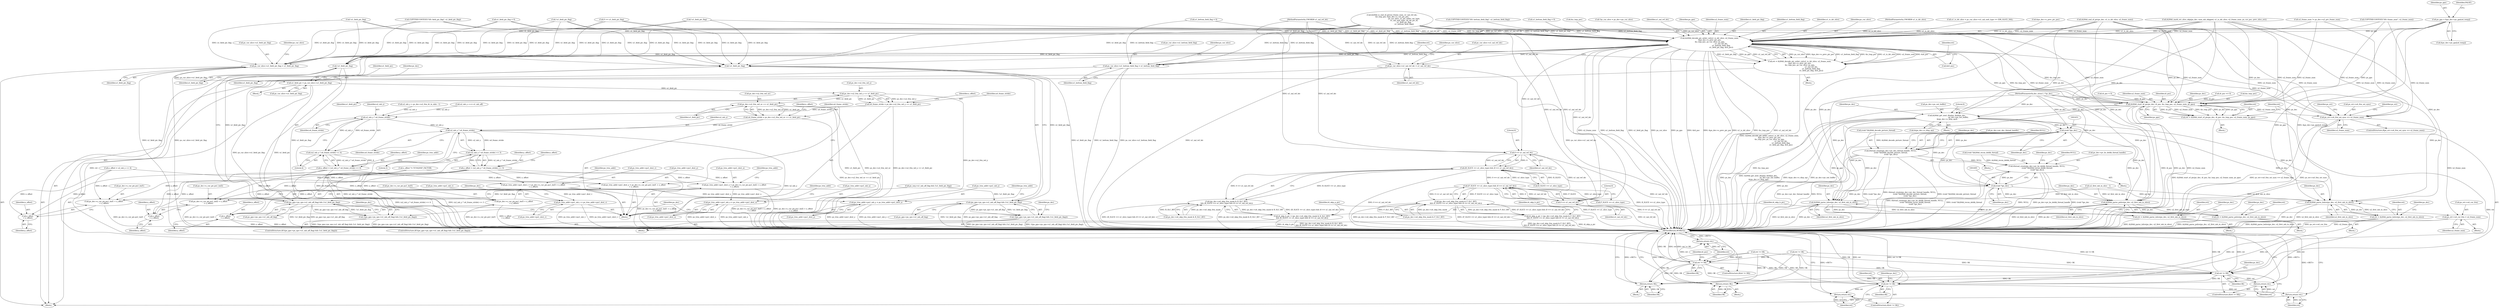 digraph "0_Android_a78887bcffbc2995cf9ed72e0697acf560875e9e_2@array" {
"1000436" [label="(Call,ps_pps = &ps_dec->ps_pps[u4_temp])"];
"1001352" [label="(Call,ih264d_decode_pic_order_cnt(u1_is_idr_slice, u2_frame_num,\n &ps_dec->s_prev_pic_poc,\n &s_tmp_poc, ps_cur_slice, ps_pps,\n                                          u1_nal_ref_idc,\n                                          u1_bottom_field_flag,\n                                          u1_field_pic_flag, &i4_poc))"];
"1001350" [label="(Call,ret = ih264d_decode_pic_order_cnt(u1_is_idr_slice, u2_frame_num,\n &ps_dec->s_prev_pic_poc,\n &s_tmp_poc, ps_cur_slice, ps_pps,\n                                          u1_nal_ref_idc,\n                                          u1_bottom_field_flag,\n                                          u1_field_pic_flag, &i4_poc))"];
"1001369" [label="(Call,ret != OK)"];
"1001372" [label="(Return,return ret;)"];
"1001584" [label="(Call,ret != OK)"];
"1001587" [label="(Return,return ret;)"];
"1001835" [label="(Return,return OK;)"];
"1001852" [label="(Return,return OK;)"];
"1002509" [label="(Call,ret != OK)"];
"1002512" [label="(Return,return ret;)"];
"1002569" [label="(Return,return ret;)"];
"1001440" [label="(Call,ps_cur_slice->u1_field_pic_flag = u1_field_pic_flag)"];
"1001886" [label="(Call,u1_field_pic = ps_cur_slice->u1_field_pic_flag)"];
"1001947" [label="(Call,ps_dec->u2_frm_wd_y << u1_field_pic)"];
"1001945" [label="(Call,u4_frame_stride = ps_dec->u2_frm_wd_y << u1_field_pic)"];
"1001960" [label="(Call,u2_mb_y * u4_frame_stride)"];
"1001959" [label="(Call,(u2_mb_y * u4_frame_stride) << 4)"];
"1001957" [label="(Call,y_offset = (u2_mb_y * u4_frame_stride) << 4)"];
"1001964" [label="(Call,ps_trns_addr->pu1_dest_y = ps_dec->s_cur_pic.pu1_buf1 + x_offset\n + y_offset)"];
"1002023" [label="(Call,ps_trns_addr->pu1_mb_y = ps_trns_addr->pu1_dest_y)"];
"1001968" [label="(Call,ps_dec->s_cur_pic.pu1_buf1 + x_offset\n + y_offset)"];
"1001974" [label="(Call,x_offset\n + y_offset)"];
"1001990" [label="(Call,u2_mb_y * u4_frame_stride)"];
"1001989" [label="(Call,(u2_mb_y * u4_frame_stride) << 3)"];
"1001987" [label="(Call,y_offset = (u2_mb_y * u4_frame_stride) << 3)"];
"1001997" [label="(Call,ps_trns_addr->pu1_dest_u = ps_dec->s_cur_pic.pu1_buf2 + x_offset\n + y_offset)"];
"1002030" [label="(Call,ps_trns_addr->pu1_mb_u = ps_trns_addr->pu1_dest_u)"];
"1002001" [label="(Call,ps_dec->s_cur_pic.pu1_buf2 + x_offset\n + y_offset)"];
"1002007" [label="(Call,x_offset\n + y_offset)"];
"1002010" [label="(Call,ps_trns_addr->pu1_dest_v = ps_dec->s_cur_pic.pu1_buf3 + x_offset\n + y_offset)"];
"1002037" [label="(Call,ps_trns_addr->pu1_mb_v = ps_trns_addr->pu1_dest_v)"];
"1002014" [label="(Call,ps_dec->s_cur_pic.pu1_buf3 + x_offset\n + y_offset)"];
"1002020" [label="(Call,x_offset\n + y_offset)"];
"1001979" [label="(Call,ps_dec->u2_frm_wd_uv << u1_field_pic)"];
"1001977" [label="(Call,u4_frame_stride = ps_dec->u2_frm_wd_uv << u1_field_pic)"];
"1001445" [label="(Call,ps_cur_slice->u1_bottom_field_flag = u1_bottom_field_flag)"];
"1001472" [label="(Call,ps_cur_slice->u1_nal_ref_idc = u1_nal_ref_idc)"];
"1001538" [label="(Call,!u1_field_pic_flag)"];
"1001532" [label="(Call,(ps_pps->ps_sps->u1_mb_aff_flag) && (!u1_field_pic_flag))"];
"1001531" [label="(Call,!((ps_pps->ps_sps->u1_mb_aff_flag) && (!u1_field_pic_flag)))"];
"1001555" [label="(Call,!u1_field_pic_flag)"];
"1001549" [label="(Call,(ps_pps->ps_sps->u1_mb_aff_flag) && (!u1_field_pic_flag))"];
"1001548" [label="(Call,!((ps_pps->ps_sps->u1_mb_aff_flag) && (!u1_field_pic_flag)))"];
"1001576" [label="(Call,ih264d_start_of_pic(ps_dec, i4_poc, &s_tmp_poc, u2_frame_num, ps_pps))"];
"1001574" [label="(Call,ret = ih264d_start_of_pic(ps_dec, i4_poc, &s_tmp_poc, u2_frame_num, ps_pps))"];
"1001595" [label="(Call,ih264d_get_next_display_field(ps_dec,\n                                          ps_dec->ps_out_buffer,\n &(ps_dec->s_disp_op)))"];
"1001650" [label="(Call,(void *)ps_dec)"];
"1001642" [label="(Call,ithread_create(ps_dec->pv_dec_thread_handle, NULL,\n (void *)ih264d_decode_picture_thread,\n (void *)ps_dec))"];
"1001686" [label="(Call,ithread_create(ps_dec->pv_bs_deblk_thread_handle, NULL,\n (void *)ih264d_recon_deblk_thread,\n (void *)ps_dec))"];
"1001694" [label="(Call,(void *)ps_dec)"];
"1002408" [label="(Call,ih264d_parse_islice(ps_dec, u2_first_mb_in_slice))"];
"1002406" [label="(Call,ret = ih264d_parse_islice(ps_dec, u2_first_mb_in_slice))"];
"1002443" [label="(Call,ih264d_parse_pslice(ps_dec, u2_first_mb_in_slice))"];
"1002441" [label="(Call,ret = ih264d_parse_pslice(ps_dec, u2_first_mb_in_slice))"];
"1002477" [label="(Call,ih264d_parse_bslice(ps_dec, u2_first_mb_in_slice))"];
"1002475" [label="(Call,ret = ih264d_parse_bslice(ps_dec, u2_first_mb_in_slice))"];
"1001766" [label="(Call,ps_err->u4_frm_sei_sync == u2_frame_num)"];
"1001782" [label="(Call,ps_err->u4_cur_frm = u2_frame_num)"];
"1001802" [label="(Call,0 == u1_nal_ref_idc)"];
"1001798" [label="(Call,(B_SLICE == u1_slice_type) && (0 == u1_nal_ref_idc))"];
"1001792" [label="(Call,(ps_dec->u4_skip_frm_mask & B_SLC_BIT)\n && (B_SLICE == u1_slice_type) && (0 == u1_nal_ref_idc))"];
"1001790" [label="(Call,i4_skip_b_pic = (ps_dec->u4_skip_frm_mask & B_SLC_BIT)\n && (B_SLICE == u1_slice_type) && (0 == u1_nal_ref_idc))"];
"1001813" [label="(Call,(P_SLICE == u1_slice_type) && (0 == u1_nal_ref_idc))"];
"1001807" [label="(Call,(ps_dec->u4_skip_frm_mask & P_SLC_BIT)\n && (P_SLICE == u1_slice_type) && (0 == u1_nal_ref_idc))"];
"1001805" [label="(Call,i4_skip_p_pic = (ps_dec->u4_skip_frm_mask & P_SLC_BIT)\n && (P_SLICE == u1_slice_type) && (0 == u1_nal_ref_idc))"];
"1001817" [label="(Call,0 == u1_nal_ref_idc)"];
"1002444" [label="(Identifier,ps_dec)"];
"1001793" [label="(Call,ps_dec->u4_skip_frm_mask & B_SLC_BIT)"];
"1002038" [label="(Call,ps_trns_addr->pu1_mb_v)"];
"1002482" [label="(Identifier,ps_dec)"];
"1001782" [label="(Call,ps_err->u4_cur_frm = u2_frame_num)"];
"1001447" [label="(Identifier,ps_cur_slice)"];
"1001959" [label="(Call,(u2_mb_y * u4_frame_stride) << 4)"];
"1002510" [label="(Identifier,ret)"];
"1000638" [label="(Call,!u1_field_pic_flag)"];
"1000491" [label="(Call,COPYTHECONTEXT(\"SH: field_pic_flag\", u1_field_pic_flag))"];
"1001958" [label="(Identifier,y_offset)"];
"1002478" [label="(Identifier,ps_dec)"];
"1001975" [label="(Identifier,x_offset)"];
"1000184" [label="(Call,i4_poc = 0)"];
"1001595" [label="(Call,ih264d_get_next_display_field(ps_dec,\n                                          ps_dec->ps_out_buffer,\n &(ps_dec->s_disp_op)))"];
"1001935" [label="(Call,u2_mb_y > ps_dec->u2_frm_ht_in_mbs - 1)"];
"1000165" [label="(MethodParameterIn,dec_struct_t *ps_dec)"];
"1001641" [label="(Block,)"];
"1001998" [label="(Call,ps_trns_addr->pu1_dest_u)"];
"1001997" [label="(Call,ps_trns_addr->pu1_dest_u = ps_dec->s_cur_pic.pu1_buf2 + x_offset\n + y_offset)"];
"1002002" [label="(Call,ps_dec->s_cur_pic.pu1_buf2)"];
"1001680" [label="(Block,)"];
"1001814" [label="(Call,P_SLICE == u1_slice_type)"];
"1001549" [label="(Call,(ps_pps->ps_sps->u1_mb_aff_flag) && (!u1_field_pic_flag))"];
"1002467" [label="(Block,)"];
"1001960" [label="(Call,u2_mb_y * u4_frame_stride)"];
"1001591" [label="(Identifier,ps_dec)"];
"1001581" [label="(Identifier,u2_frame_num)"];
"1002030" [label="(Call,ps_trns_addr->pu1_mb_u = ps_trns_addr->pu1_dest_u)"];
"1000528" [label="(Call,u1_bottom_field_flag = 0)"];
"1001994" [label="(Call,x_offset *= YUV420SP_FACTOR)"];
"1001770" [label="(Identifier,u2_frame_num)"];
"1002516" [label="(Identifier,ps_dec)"];
"1001582" [label="(Identifier,ps_pps)"];
"1002512" [label="(Return,return ret;)"];
"1001925" [label="(Call,u2_mb_y <<= u1_mb_aff)"];
"1001987" [label="(Call,y_offset = (u2_mb_y * u4_frame_stride) << 3)"];
"1002041" [label="(Call,ps_trns_addr->pu1_dest_v)"];
"1002513" [label="(Identifier,ret)"];
"1001696" [label="(Identifier,ps_dec)"];
"1001531" [label="(Call,!((ps_pps->ps_sps->u1_mb_aff_flag) && (!u1_field_pic_flag)))"];
"1001957" [label="(Call,y_offset = (u2_mb_y * u4_frame_stride) << 4)"];
"1001962" [label="(Identifier,u4_frame_stride)"];
"1002511" [label="(Identifier,OK)"];
"1001965" [label="(Call,ps_trns_addr->pu1_dest_y)"];
"1002032" [label="(Identifier,ps_trns_addr)"];
"1002001" [label="(Call,ps_dec->s_cur_pic.pu1_buf2 + x_offset\n + y_offset)"];
"1002010" [label="(Call,ps_trns_addr->pu1_dest_v = ps_dec->s_cur_pic.pu1_buf3 + x_offset\n + y_offset)"];
"1001891" [label="(Block,)"];
"1000545" [label="(Call,0 == u1_field_pic_flag)"];
"1002476" [label="(Identifier,ret)"];
"1001583" [label="(ControlStructure,if(ret != OK))"];
"1001647" [label="(Call,(void *)ih264d_decode_picture_thread)"];
"1000815" [label="(Call,u2_frame_num != ps_dec->u2_prv_frame_num)"];
"1001472" [label="(Call,ps_cur_slice->u1_nal_ref_idc = u1_nal_ref_idc)"];
"1001359" [label="(Call,&s_tmp_poc)"];
"1001699" [label="(Identifier,ps_dec)"];
"1001819" [label="(Identifier,u1_nal_ref_idc)"];
"1002570" [label="(Identifier,ret)"];
"1002509" [label="(Call,ret != OK)"];
"1001352" [label="(Call,ih264d_decode_pic_order_cnt(u1_is_idr_slice, u2_frame_num,\n &ps_dec->s_prev_pic_poc,\n &s_tmp_poc, ps_cur_slice, ps_pps,\n                                          u1_nal_ref_idc,\n                                          u1_bottom_field_flag,\n                                          u1_field_pic_flag, &i4_poc))"];
"1001584" [label="(Call,ret != OK)"];
"1002448" [label="(Identifier,ps_dec)"];
"1001985" [label="(Identifier,x_offset)"];
"1001578" [label="(Identifier,i4_poc)"];
"1000176" [label="(Call,*ps_cur_slice = ps_dec->ps_cur_slice)"];
"1000478" [label="(Call,COPYTHECONTEXT(\"SH: frame_num\", u2_frame_num))"];
"1001774" [label="(Identifier,ps_err)"];
"1001839" [label="(Block,)"];
"1001898" [label="(Identifier,ps_dec)"];
"1002007" [label="(Call,x_offset\n + y_offset)"];
"1001976" [label="(Identifier,y_offset)"];
"1001446" [label="(Call,ps_cur_slice->u1_bottom_field_flag)"];
"1001946" [label="(Identifier,u4_frame_stride)"];
"1001363" [label="(Identifier,u1_nal_ref_idc)"];
"1000525" [label="(Call,u1_field_pic_flag = 0)"];
"1001766" [label="(Call,ps_err->u4_frm_sei_sync == u2_frame_num)"];
"1001961" [label="(Identifier,u2_mb_y)"];
"1001642" [label="(Call,ithread_create(ps_dec->pv_dec_thread_handle, NULL,\n (void *)ih264d_decode_picture_thread,\n (void *)ps_dec))"];
"1001550" [label="(Call,ps_pps->ps_sps->u1_mb_aff_flag)"];
"1001369" [label="(Call,ret != OK)"];
"1001530" [label="(ControlStructure,if(!((ps_pps->ps_sps->u1_mb_aff_flag) && (!u1_field_pic_flag))))"];
"1002445" [label="(Identifier,u2_first_mb_in_slice)"];
"1001350" [label="(Call,ret = ih264d_decode_pic_order_cnt(u1_is_idr_slice, u2_frame_num,\n &ps_dec->s_prev_pic_poc,\n &s_tmp_poc, ps_cur_slice, ps_pps,\n                                          u1_nal_ref_idc,\n                                          u1_bottom_field_flag,\n                                          u1_field_pic_flag, &i4_poc))"];
"1001783" [label="(Call,ps_err->u4_cur_frm)"];
"1001573" [label="(Block,)"];
"1001655" [label="(Identifier,ps_dec)"];
"1001786" [label="(Identifier,u2_frame_num)"];
"1002475" [label="(Call,ret = ih264d_parse_bslice(ps_dec, u2_first_mb_in_slice))"];
"1002021" [label="(Identifier,x_offset)"];
"1001853" [label="(Identifier,OK)"];
"1001473" [label="(Call,ps_cur_slice->u1_nal_ref_idc)"];
"1001798" [label="(Call,(B_SLICE == u1_slice_type) && (0 == u1_nal_ref_idc))"];
"1001362" [label="(Identifier,ps_pps)"];
"1002025" [label="(Identifier,ps_trns_addr)"];
"1002410" [label="(Identifier,u2_first_mb_in_slice)"];
"1000166" [label="(Block,)"];
"1001945" [label="(Call,u4_frame_stride = ps_dec->u2_frm_wd_y << u1_field_pic)"];
"1001966" [label="(Identifier,ps_trns_addr)"];
"1002027" [label="(Call,ps_trns_addr->pu1_dest_y)"];
"1001817" [label="(Call,0 == u1_nal_ref_idc)"];
"1001992" [label="(Identifier,u4_frame_stride)"];
"1001872" [label="(Block,)"];
"1001767" [label="(Call,ps_err->u4_frm_sei_sync)"];
"1001577" [label="(Identifier,ps_dec)"];
"1000437" [label="(Identifier,ps_pps)"];
"1001963" [label="(Literal,4)"];
"1000511" [label="(Call,COPYTHECONTEXT(\"SH: bottom_field_flag\", u1_bottom_field_flag))"];
"1001479" [label="(Identifier,ps_cur_slice)"];
"1001821" [label="(Identifier,i4_skip_b_pic)"];
"1001542" [label="(Identifier,ps_dec)"];
"1001980" [label="(Call,ps_dec->u2_frm_wd_uv)"];
"1001643" [label="(Call,ps_dec->pv_dec_thread_handle)"];
"1001539" [label="(Identifier,u1_field_pic_flag)"];
"1001588" [label="(Identifier,ret)"];
"1002217" [label="(Call,u2_first_mb_in_slice - 1)"];
"1001784" [label="(Identifier,ps_err)"];
"1001947" [label="(Call,ps_dec->u2_frm_wd_y << u1_field_pic)"];
"1001043" [label="(Call,ih264d_mark_err_slice_skip(ps_dec, num_mb_skipped, u1_is_idr_slice, u2_frame_num, ps_cur_poc, prev_slice_err))"];
"1002020" [label="(Call,x_offset\n + y_offset)"];
"1001600" [label="(Call,&(ps_dec->s_disp_op))"];
"1001373" [label="(Identifier,ret)"];
"1001368" [label="(ControlStructure,if(ret != OK))"];
"1002441" [label="(Call,ret = ih264d_parse_pslice(ps_dec, u2_first_mb_in_slice))"];
"1002015" [label="(Call,ps_dec->s_cur_pic.pu1_buf3)"];
"1000436" [label="(Call,ps_pps = &ps_dec->ps_pps[u4_temp])"];
"1001586" [label="(Identifier,OK)"];
"1000801" [label="(Call,!u1_field_pic_flag)"];
"1002023" [label="(Call,ps_trns_addr->pu1_mb_y = ps_trns_addr->pu1_dest_y)"];
"1001129" [label="(Call,ret != OK)"];
"1002011" [label="(Call,ps_trns_addr->pu1_dest_v)"];
"1001476" [label="(Identifier,u1_nal_ref_idc)"];
"1001366" [label="(Call,&i4_poc)"];
"1002479" [label="(Identifier,u2_first_mb_in_slice)"];
"1001694" [label="(Call,(void *)ps_dec)"];
"1001802" [label="(Call,0 == u1_nal_ref_idc)"];
"1001792" [label="(Call,(ps_dec->u4_skip_frm_mask & B_SLC_BIT)\n && (B_SLICE == u1_slice_type) && (0 == u1_nal_ref_idc))"];
"1001887" [label="(Identifier,u1_field_pic)"];
"1001964" [label="(Call,ps_trns_addr->pu1_dest_y = ps_dec->s_cur_pic.pu1_buf1 + x_offset\n + y_offset)"];
"1002022" [label="(Identifier,y_offset)"];
"1000750" [label="(Call,ih264d_is_end_of_pic(u2_frame_num, u1_nal_ref_idc,\n &s_tmp_poc, &ps_dec->s_cur_pic_poc,\n                                            ps_cur_slice, u1_pic_order_cnt_type,\n                                            u1_nal_unit_type, u4_idr_pic_id,\n                                            u1_field_pic_flag,\n                                            u1_bottom_field_flag))"];
"1001231" [label="(Call,ih264d_end_of_pic(ps_dec, u1_is_idr_slice, u2_frame_num))"];
"1000446" [label="(Identifier,FALSE)"];
"1000164" [label="(MethodParameterIn,UWORD8 u1_nal_ref_idc)"];
"1001440" [label="(Call,ps_cur_slice->u1_field_pic_flag = u1_field_pic_flag)"];
"1000698" [label="(Call,!u1_field_pic_flag)"];
"1001444" [label="(Identifier,u1_field_pic_flag)"];
"1001978" [label="(Identifier,u4_frame_stride)"];
"1002406" [label="(Call,ret = ih264d_parse_islice(ps_dec, u2_first_mb_in_slice))"];
"1001548" [label="(Call,!((ps_pps->ps_sps->u1_mb_aff_flag) && (!u1_field_pic_flag)))"];
"1000438" [label="(Call,&ps_dec->ps_pps[u4_temp])"];
"1002009" [label="(Identifier,y_offset)"];
"1001596" [label="(Identifier,ps_dec)"];
"1002398" [label="(Block,)"];
"1002442" [label="(Identifier,ret)"];
"1001888" [label="(Call,ps_cur_slice->u1_field_pic_flag)"];
"1001803" [label="(Literal,0)"];
"1002024" [label="(Call,ps_trns_addr->pu1_mb_y)"];
"1001370" [label="(Identifier,ret)"];
"1001974" [label="(Call,x_offset\n + y_offset)"];
"1001354" [label="(Identifier,u2_frame_num)"];
"1001538" [label="(Call,!u1_field_pic_flag)"];
"1002031" [label="(Call,ps_trns_addr->pu1_mb_u)"];
"1001805" [label="(Call,i4_skip_p_pic = (ps_dec->u4_skip_frm_mask & P_SLC_BIT)\n && (P_SLICE == u1_slice_type) && (0 == u1_nal_ref_idc))"];
"1001969" [label="(Call,ps_dec->s_cur_pic.pu1_buf1)"];
"1001951" [label="(Identifier,u1_field_pic)"];
"1001990" [label="(Call,u2_mb_y * u4_frame_stride)"];
"1001646" [label="(Identifier,NULL)"];
"1001449" [label="(Identifier,u1_bottom_field_flag)"];
"1001995" [label="(Identifier,x_offset)"];
"1002039" [label="(Identifier,ps_trns_addr)"];
"1001690" [label="(Identifier,NULL)"];
"1002008" [label="(Identifier,x_offset)"];
"1001799" [label="(Call,B_SLICE == u1_slice_type)"];
"1001948" [label="(Call,ps_dec->u2_frm_wd_y)"];
"1002047" [label="(Identifier,ps_dec)"];
"1001836" [label="(Identifier,OK)"];
"1001587" [label="(Return,return ret;)"];
"1001452" [label="(Identifier,ps_cur_slice)"];
"1001441" [label="(Call,ps_cur_slice->u1_field_pic_flag)"];
"1001365" [label="(Identifier,u1_field_pic_flag)"];
"1001371" [label="(Identifier,OK)"];
"1001979" [label="(Call,ps_dec->u2_frm_wd_uv << u1_field_pic)"];
"1001574" [label="(Call,ret = ih264d_start_of_pic(ps_dec, i4_poc, &s_tmp_poc, u2_frame_num, ps_pps))"];
"1001576" [label="(Call,ih264d_start_of_pic(ps_dec, i4_poc, &s_tmp_poc, u2_frame_num, ps_pps))"];
"1001991" [label="(Identifier,u2_mb_y)"];
"1001983" [label="(Identifier,u1_field_pic)"];
"1001652" [label="(Identifier,ps_dec)"];
"1001790" [label="(Call,i4_skip_b_pic = (ps_dec->u4_skip_frm_mask & B_SLC_BIT)\n && (B_SLICE == u1_slice_type) && (0 == u1_nal_ref_idc))"];
"1002408" [label="(Call,ih264d_parse_islice(ps_dec, u2_first_mb_in_slice))"];
"1001594" [label="(Block,)"];
"1002037" [label="(Call,ps_trns_addr->pu1_mb_v = ps_trns_addr->pu1_dest_v)"];
"1001791" [label="(Identifier,i4_skip_b_pic)"];
"1002409" [label="(Identifier,ps_dec)"];
"1001585" [label="(Identifier,ret)"];
"1000494" [label="(Call,u1_bottom_field_flag = 0)"];
"1001364" [label="(Identifier,u1_bottom_field_flag)"];
"1002014" [label="(Call,ps_dec->s_cur_pic.pu1_buf3 + x_offset\n + y_offset)"];
"1001532" [label="(Call,(ps_pps->ps_sps->u1_mb_aff_flag) && (!u1_field_pic_flag))"];
"1001988" [label="(Identifier,y_offset)"];
"1001818" [label="(Literal,0)"];
"1001353" [label="(Identifier,u1_is_idr_slice)"];
"1001236" [label="(Call,ret != OK)"];
"1001386" [label="(Call,i4_poc == 0)"];
"1001822" [label="(Block,)"];
"1001565" [label="(Identifier,ps_dec)"];
"1001687" [label="(Call,ps_dec->pv_bs_deblk_thread_handle)"];
"1001533" [label="(Call,ps_pps->ps_sps->u1_mb_aff_flag)"];
"1001686" [label="(Call,ithread_create(ps_dec->pv_bs_deblk_thread_handle, NULL,\n (void *)ih264d_recon_deblk_thread,\n (void *)ps_dec))"];
"1001968" [label="(Call,ps_dec->s_cur_pic.pu1_buf1 + x_offset\n + y_offset)"];
"1001445" [label="(Call,ps_cur_slice->u1_bottom_field_flag = u1_bottom_field_flag)"];
"1002012" [label="(Identifier,ps_trns_addr)"];
"1002034" [label="(Call,ps_trns_addr->pu1_dest_u)"];
"1001977" [label="(Call,u4_frame_stride = ps_dec->u2_frm_wd_uv << u1_field_pic)"];
"1001361" [label="(Identifier,ps_cur_slice)"];
"1001993" [label="(Literal,3)"];
"1002407" [label="(Identifier,ret)"];
"1001575" [label="(Identifier,ret)"];
"1000163" [label="(MethodParameterIn,UWORD8 u1_is_idr_slice)"];
"1001349" [label="(Block,)"];
"1001806" [label="(Identifier,i4_skip_p_pic)"];
"1000797" [label="(Call,ps_seq->u1_mb_aff_flag && (!u1_field_pic_flag))"];
"1001376" [label="(Identifier,i4_poc)"];
"1002571" [label="(MethodReturn,WORD32)"];
"1002443" [label="(Call,ih264d_parse_pslice(ps_dec, u2_first_mb_in_slice))"];
"1001953" [label="(Identifier,x_offset)"];
"1000888" [label="(Call,u1_is_idr_slice = ps_cur_slice->u1_nal_unit_type == IDR_SLICE_NAL)"];
"1001372" [label="(Return,return ret;)"];
"1001555" [label="(Call,!u1_field_pic_flag)"];
"1002508" [label="(ControlStructure,if(ret != OK))"];
"1001559" [label="(Identifier,ps_dec)"];
"1001758" [label="(Block,)"];
"1001579" [label="(Call,&s_tmp_poc)"];
"1001813" [label="(Call,(P_SLICE == u1_slice_type) && (0 == u1_nal_ref_idc))"];
"1002569" [label="(Return,return ret;)"];
"1001886" [label="(Call,u1_field_pic = ps_cur_slice->u1_field_pic_flag)"];
"1001650" [label="(Call,(void *)ps_dec)"];
"1002433" [label="(Block,)"];
"1001597" [label="(Call,ps_dec->ps_out_buffer)"];
"1001807" [label="(Call,(ps_dec->u4_skip_frm_mask & P_SLC_BIT)\n && (P_SLICE == u1_slice_type) && (0 == u1_nal_ref_idc))"];
"1001989" [label="(Call,(u2_mb_y * u4_frame_stride) << 3)"];
"1001556" [label="(Identifier,u1_field_pic_flag)"];
"1001691" [label="(Call,(void *)ih264d_recon_deblk_thread)"];
"1001804" [label="(Identifier,u1_nal_ref_idc)"];
"1001351" [label="(Identifier,ret)"];
"1001787" [label="(Block,)"];
"1001808" [label="(Call,ps_dec->u4_skip_frm_mask & P_SLC_BIT)"];
"1001852" [label="(Return,return OK;)"];
"1001952" [label="(Call,x_offset = u2_mb_x << 4)"];
"1001547" [label="(ControlStructure,if(!((ps_pps->ps_sps->u1_mb_aff_flag) && (!u1_field_pic_flag))))"];
"1001765" [label="(ControlStructure,if(ps_err->u4_frm_sei_sync == u2_frame_num))"];
"1002415" [label="(Identifier,ps_dec)"];
"1001835" [label="(Return,return OK;)"];
"1001606" [label="(Literal,0)"];
"1002477" [label="(Call,ih264d_parse_bslice(ps_dec, u2_first_mb_in_slice))"];
"1001355" [label="(Call,&ps_dec->s_prev_pic_poc)"];
"1000436" -> "1000166"  [label="AST: "];
"1000436" -> "1000438"  [label="CFG: "];
"1000437" -> "1000436"  [label="AST: "];
"1000438" -> "1000436"  [label="AST: "];
"1000446" -> "1000436"  [label="CFG: "];
"1000436" -> "1002571"  [label="DDG: ps_pps"];
"1000436" -> "1002571"  [label="DDG: &ps_dec->ps_pps[u4_temp]"];
"1000436" -> "1001352"  [label="DDG: ps_pps"];
"1000436" -> "1001576"  [label="DDG: ps_pps"];
"1001352" -> "1001350"  [label="AST: "];
"1001352" -> "1001366"  [label="CFG: "];
"1001353" -> "1001352"  [label="AST: "];
"1001354" -> "1001352"  [label="AST: "];
"1001355" -> "1001352"  [label="AST: "];
"1001359" -> "1001352"  [label="AST: "];
"1001361" -> "1001352"  [label="AST: "];
"1001362" -> "1001352"  [label="AST: "];
"1001363" -> "1001352"  [label="AST: "];
"1001364" -> "1001352"  [label="AST: "];
"1001365" -> "1001352"  [label="AST: "];
"1001366" -> "1001352"  [label="AST: "];
"1001350" -> "1001352"  [label="CFG: "];
"1001352" -> "1002571"  [label="DDG: &i4_poc"];
"1001352" -> "1002571"  [label="DDG: &ps_dec->s_prev_pic_poc"];
"1001352" -> "1002571"  [label="DDG: u1_is_idr_slice"];
"1001352" -> "1002571"  [label="DDG: &s_tmp_poc"];
"1001352" -> "1002571"  [label="DDG: u1_nal_ref_idc"];
"1001352" -> "1002571"  [label="DDG: u2_frame_num"];
"1001352" -> "1002571"  [label="DDG: u1_bottom_field_flag"];
"1001352" -> "1002571"  [label="DDG: u1_field_pic_flag"];
"1001352" -> "1002571"  [label="DDG: ps_cur_slice"];
"1001352" -> "1002571"  [label="DDG: ps_pps"];
"1001352" -> "1001350"  [label="DDG: ps_cur_slice"];
"1001352" -> "1001350"  [label="DDG: &ps_dec->s_prev_pic_poc"];
"1001352" -> "1001350"  [label="DDG: u1_bottom_field_flag"];
"1001352" -> "1001350"  [label="DDG: &s_tmp_poc"];
"1001352" -> "1001350"  [label="DDG: u1_is_idr_slice"];
"1001352" -> "1001350"  [label="DDG: u2_frame_num"];
"1001352" -> "1001350"  [label="DDG: &i4_poc"];
"1001352" -> "1001350"  [label="DDG: u1_field_pic_flag"];
"1001352" -> "1001350"  [label="DDG: ps_pps"];
"1001352" -> "1001350"  [label="DDG: u1_nal_ref_idc"];
"1001231" -> "1001352"  [label="DDG: u1_is_idr_slice"];
"1001231" -> "1001352"  [label="DDG: u2_frame_num"];
"1001043" -> "1001352"  [label="DDG: u1_is_idr_slice"];
"1001043" -> "1001352"  [label="DDG: u2_frame_num"];
"1000888" -> "1001352"  [label="DDG: u1_is_idr_slice"];
"1000163" -> "1001352"  [label="DDG: u1_is_idr_slice"];
"1000478" -> "1001352"  [label="DDG: u2_frame_num"];
"1000815" -> "1001352"  [label="DDG: u2_frame_num"];
"1000750" -> "1001352"  [label="DDG: u2_frame_num"];
"1000750" -> "1001352"  [label="DDG: &s_tmp_poc"];
"1000750" -> "1001352"  [label="DDG: ps_cur_slice"];
"1000750" -> "1001352"  [label="DDG: u1_nal_ref_idc"];
"1000750" -> "1001352"  [label="DDG: u1_bottom_field_flag"];
"1000750" -> "1001352"  [label="DDG: u1_field_pic_flag"];
"1000176" -> "1001352"  [label="DDG: ps_cur_slice"];
"1000164" -> "1001352"  [label="DDG: u1_nal_ref_idc"];
"1000511" -> "1001352"  [label="DDG: u1_bottom_field_flag"];
"1000494" -> "1001352"  [label="DDG: u1_bottom_field_flag"];
"1000528" -> "1001352"  [label="DDG: u1_bottom_field_flag"];
"1000638" -> "1001352"  [label="DDG: u1_field_pic_flag"];
"1000801" -> "1001352"  [label="DDG: u1_field_pic_flag"];
"1000491" -> "1001352"  [label="DDG: u1_field_pic_flag"];
"1000525" -> "1001352"  [label="DDG: u1_field_pic_flag"];
"1000545" -> "1001352"  [label="DDG: u1_field_pic_flag"];
"1000698" -> "1001352"  [label="DDG: u1_field_pic_flag"];
"1001352" -> "1001440"  [label="DDG: u1_field_pic_flag"];
"1001352" -> "1001445"  [label="DDG: u1_bottom_field_flag"];
"1001352" -> "1001472"  [label="DDG: u1_nal_ref_idc"];
"1001352" -> "1001538"  [label="DDG: u1_field_pic_flag"];
"1001352" -> "1001555"  [label="DDG: u1_field_pic_flag"];
"1001352" -> "1001576"  [label="DDG: &s_tmp_poc"];
"1001352" -> "1001576"  [label="DDG: u2_frame_num"];
"1001352" -> "1001576"  [label="DDG: ps_pps"];
"1001352" -> "1001766"  [label="DDG: u2_frame_num"];
"1001352" -> "1001802"  [label="DDG: u1_nal_ref_idc"];
"1001352" -> "1001817"  [label="DDG: u1_nal_ref_idc"];
"1001350" -> "1001349"  [label="AST: "];
"1001351" -> "1001350"  [label="AST: "];
"1001370" -> "1001350"  [label="CFG: "];
"1001350" -> "1002571"  [label="DDG: ih264d_decode_pic_order_cnt(u1_is_idr_slice, u2_frame_num,\n &ps_dec->s_prev_pic_poc,\n &s_tmp_poc, ps_cur_slice, ps_pps,\n                                          u1_nal_ref_idc,\n                                          u1_bottom_field_flag,\n                                          u1_field_pic_flag, &i4_poc)"];
"1001350" -> "1001369"  [label="DDG: ret"];
"1001369" -> "1001368"  [label="AST: "];
"1001369" -> "1001371"  [label="CFG: "];
"1001370" -> "1001369"  [label="AST: "];
"1001371" -> "1001369"  [label="AST: "];
"1001373" -> "1001369"  [label="CFG: "];
"1001376" -> "1001369"  [label="CFG: "];
"1001369" -> "1002571"  [label="DDG: OK"];
"1001369" -> "1002571"  [label="DDG: ret"];
"1001369" -> "1002571"  [label="DDG: ret != OK"];
"1001236" -> "1001369"  [label="DDG: OK"];
"1001129" -> "1001369"  [label="DDG: OK"];
"1001369" -> "1001372"  [label="DDG: ret"];
"1001369" -> "1001584"  [label="DDG: OK"];
"1001369" -> "1001835"  [label="DDG: OK"];
"1001369" -> "1001852"  [label="DDG: OK"];
"1001369" -> "1002509"  [label="DDG: OK"];
"1001372" -> "1001368"  [label="AST: "];
"1001372" -> "1001373"  [label="CFG: "];
"1001373" -> "1001372"  [label="AST: "];
"1002571" -> "1001372"  [label="CFG: "];
"1001372" -> "1002571"  [label="DDG: <RET>"];
"1001373" -> "1001372"  [label="DDG: ret"];
"1001584" -> "1001583"  [label="AST: "];
"1001584" -> "1001586"  [label="CFG: "];
"1001585" -> "1001584"  [label="AST: "];
"1001586" -> "1001584"  [label="AST: "];
"1001588" -> "1001584"  [label="CFG: "];
"1001591" -> "1001584"  [label="CFG: "];
"1001584" -> "1002571"  [label="DDG: ret"];
"1001584" -> "1002571"  [label="DDG: ret != OK"];
"1001584" -> "1002571"  [label="DDG: OK"];
"1001574" -> "1001584"  [label="DDG: ret"];
"1001236" -> "1001584"  [label="DDG: OK"];
"1001129" -> "1001584"  [label="DDG: OK"];
"1001584" -> "1001587"  [label="DDG: ret"];
"1001584" -> "1001835"  [label="DDG: OK"];
"1001584" -> "1001852"  [label="DDG: OK"];
"1001584" -> "1002509"  [label="DDG: OK"];
"1001587" -> "1001583"  [label="AST: "];
"1001587" -> "1001588"  [label="CFG: "];
"1001588" -> "1001587"  [label="AST: "];
"1002571" -> "1001587"  [label="CFG: "];
"1001587" -> "1002571"  [label="DDG: <RET>"];
"1001588" -> "1001587"  [label="DDG: ret"];
"1001835" -> "1001822"  [label="AST: "];
"1001835" -> "1001836"  [label="CFG: "];
"1001836" -> "1001835"  [label="AST: "];
"1002571" -> "1001835"  [label="CFG: "];
"1001835" -> "1002571"  [label="DDG: <RET>"];
"1001836" -> "1001835"  [label="DDG: OK"];
"1001236" -> "1001835"  [label="DDG: OK"];
"1001129" -> "1001835"  [label="DDG: OK"];
"1001852" -> "1001839"  [label="AST: "];
"1001852" -> "1001853"  [label="CFG: "];
"1001853" -> "1001852"  [label="AST: "];
"1002571" -> "1001852"  [label="CFG: "];
"1001852" -> "1002571"  [label="DDG: <RET>"];
"1001853" -> "1001852"  [label="DDG: OK"];
"1001236" -> "1001852"  [label="DDG: OK"];
"1001129" -> "1001852"  [label="DDG: OK"];
"1002509" -> "1002508"  [label="AST: "];
"1002509" -> "1002511"  [label="CFG: "];
"1002510" -> "1002509"  [label="AST: "];
"1002511" -> "1002509"  [label="AST: "];
"1002513" -> "1002509"  [label="CFG: "];
"1002516" -> "1002509"  [label="CFG: "];
"1002509" -> "1002571"  [label="DDG: OK"];
"1002509" -> "1002571"  [label="DDG: ret"];
"1002509" -> "1002571"  [label="DDG: ret != OK"];
"1002406" -> "1002509"  [label="DDG: ret"];
"1002441" -> "1002509"  [label="DDG: ret"];
"1002475" -> "1002509"  [label="DDG: ret"];
"1001236" -> "1002509"  [label="DDG: OK"];
"1001129" -> "1002509"  [label="DDG: OK"];
"1002509" -> "1002512"  [label="DDG: ret"];
"1002509" -> "1002569"  [label="DDG: ret"];
"1002512" -> "1002508"  [label="AST: "];
"1002512" -> "1002513"  [label="CFG: "];
"1002513" -> "1002512"  [label="AST: "];
"1002571" -> "1002512"  [label="CFG: "];
"1002512" -> "1002571"  [label="DDG: <RET>"];
"1002513" -> "1002512"  [label="DDG: ret"];
"1002569" -> "1000166"  [label="AST: "];
"1002569" -> "1002570"  [label="CFG: "];
"1002570" -> "1002569"  [label="AST: "];
"1002571" -> "1002569"  [label="CFG: "];
"1002569" -> "1002571"  [label="DDG: <RET>"];
"1002570" -> "1002569"  [label="DDG: ret"];
"1001440" -> "1000166"  [label="AST: "];
"1001440" -> "1001444"  [label="CFG: "];
"1001441" -> "1001440"  [label="AST: "];
"1001444" -> "1001440"  [label="AST: "];
"1001447" -> "1001440"  [label="CFG: "];
"1001440" -> "1002571"  [label="DDG: u1_field_pic_flag"];
"1001440" -> "1002571"  [label="DDG: ps_cur_slice->u1_field_pic_flag"];
"1000638" -> "1001440"  [label="DDG: u1_field_pic_flag"];
"1000801" -> "1001440"  [label="DDG: u1_field_pic_flag"];
"1000491" -> "1001440"  [label="DDG: u1_field_pic_flag"];
"1000525" -> "1001440"  [label="DDG: u1_field_pic_flag"];
"1000545" -> "1001440"  [label="DDG: u1_field_pic_flag"];
"1000698" -> "1001440"  [label="DDG: u1_field_pic_flag"];
"1000750" -> "1001440"  [label="DDG: u1_field_pic_flag"];
"1001440" -> "1001886"  [label="DDG: ps_cur_slice->u1_field_pic_flag"];
"1001886" -> "1001872"  [label="AST: "];
"1001886" -> "1001888"  [label="CFG: "];
"1001887" -> "1001886"  [label="AST: "];
"1001888" -> "1001886"  [label="AST: "];
"1001898" -> "1001886"  [label="CFG: "];
"1001886" -> "1002571"  [label="DDG: ps_cur_slice->u1_field_pic_flag"];
"1001886" -> "1002571"  [label="DDG: u1_field_pic"];
"1001886" -> "1001947"  [label="DDG: u1_field_pic"];
"1001947" -> "1001945"  [label="AST: "];
"1001947" -> "1001951"  [label="CFG: "];
"1001948" -> "1001947"  [label="AST: "];
"1001951" -> "1001947"  [label="AST: "];
"1001945" -> "1001947"  [label="CFG: "];
"1001947" -> "1002571"  [label="DDG: ps_dec->u2_frm_wd_y"];
"1001947" -> "1001945"  [label="DDG: ps_dec->u2_frm_wd_y"];
"1001947" -> "1001945"  [label="DDG: u1_field_pic"];
"1001947" -> "1001979"  [label="DDG: u1_field_pic"];
"1001945" -> "1001891"  [label="AST: "];
"1001946" -> "1001945"  [label="AST: "];
"1001953" -> "1001945"  [label="CFG: "];
"1001945" -> "1002571"  [label="DDG: ps_dec->u2_frm_wd_y << u1_field_pic"];
"1001945" -> "1001960"  [label="DDG: u4_frame_stride"];
"1001960" -> "1001959"  [label="AST: "];
"1001960" -> "1001962"  [label="CFG: "];
"1001961" -> "1001960"  [label="AST: "];
"1001962" -> "1001960"  [label="AST: "];
"1001963" -> "1001960"  [label="CFG: "];
"1001960" -> "1001959"  [label="DDG: u2_mb_y"];
"1001960" -> "1001959"  [label="DDG: u4_frame_stride"];
"1001925" -> "1001960"  [label="DDG: u2_mb_y"];
"1001935" -> "1001960"  [label="DDG: u2_mb_y"];
"1001960" -> "1001990"  [label="DDG: u2_mb_y"];
"1001959" -> "1001957"  [label="AST: "];
"1001959" -> "1001963"  [label="CFG: "];
"1001963" -> "1001959"  [label="AST: "];
"1001957" -> "1001959"  [label="CFG: "];
"1001959" -> "1001957"  [label="DDG: u2_mb_y * u4_frame_stride"];
"1001959" -> "1001957"  [label="DDG: 4"];
"1001957" -> "1001891"  [label="AST: "];
"1001958" -> "1001957"  [label="AST: "];
"1001966" -> "1001957"  [label="CFG: "];
"1001957" -> "1002571"  [label="DDG: (u2_mb_y * u4_frame_stride) << 4"];
"1001957" -> "1001964"  [label="DDG: y_offset"];
"1001957" -> "1001968"  [label="DDG: y_offset"];
"1001957" -> "1001974"  [label="DDG: y_offset"];
"1001964" -> "1001891"  [label="AST: "];
"1001964" -> "1001968"  [label="CFG: "];
"1001965" -> "1001964"  [label="AST: "];
"1001968" -> "1001964"  [label="AST: "];
"1001978" -> "1001964"  [label="CFG: "];
"1001964" -> "1002571"  [label="DDG: ps_dec->s_cur_pic.pu1_buf1 + x_offset\n + y_offset"];
"1001952" -> "1001964"  [label="DDG: x_offset"];
"1001964" -> "1002023"  [label="DDG: ps_trns_addr->pu1_dest_y"];
"1002023" -> "1001891"  [label="AST: "];
"1002023" -> "1002027"  [label="CFG: "];
"1002024" -> "1002023"  [label="AST: "];
"1002027" -> "1002023"  [label="AST: "];
"1002032" -> "1002023"  [label="CFG: "];
"1002023" -> "1002571"  [label="DDG: ps_trns_addr->pu1_dest_y"];
"1002023" -> "1002571"  [label="DDG: ps_trns_addr->pu1_mb_y"];
"1001968" -> "1001974"  [label="CFG: "];
"1001969" -> "1001968"  [label="AST: "];
"1001974" -> "1001968"  [label="AST: "];
"1001968" -> "1002571"  [label="DDG: ps_dec->s_cur_pic.pu1_buf1"];
"1001952" -> "1001968"  [label="DDG: x_offset"];
"1001974" -> "1001976"  [label="CFG: "];
"1001975" -> "1001974"  [label="AST: "];
"1001976" -> "1001974"  [label="AST: "];
"1001952" -> "1001974"  [label="DDG: x_offset"];
"1001990" -> "1001989"  [label="AST: "];
"1001990" -> "1001992"  [label="CFG: "];
"1001991" -> "1001990"  [label="AST: "];
"1001992" -> "1001990"  [label="AST: "];
"1001993" -> "1001990"  [label="CFG: "];
"1001990" -> "1002571"  [label="DDG: u4_frame_stride"];
"1001990" -> "1002571"  [label="DDG: u2_mb_y"];
"1001990" -> "1001989"  [label="DDG: u2_mb_y"];
"1001990" -> "1001989"  [label="DDG: u4_frame_stride"];
"1001977" -> "1001990"  [label="DDG: u4_frame_stride"];
"1001989" -> "1001987"  [label="AST: "];
"1001989" -> "1001993"  [label="CFG: "];
"1001993" -> "1001989"  [label="AST: "];
"1001987" -> "1001989"  [label="CFG: "];
"1001989" -> "1002571"  [label="DDG: u2_mb_y * u4_frame_stride"];
"1001989" -> "1001987"  [label="DDG: u2_mb_y * u4_frame_stride"];
"1001989" -> "1001987"  [label="DDG: 3"];
"1001987" -> "1001891"  [label="AST: "];
"1001988" -> "1001987"  [label="AST: "];
"1001995" -> "1001987"  [label="CFG: "];
"1001987" -> "1002571"  [label="DDG: (u2_mb_y * u4_frame_stride) << 3"];
"1001987" -> "1001997"  [label="DDG: y_offset"];
"1001987" -> "1002001"  [label="DDG: y_offset"];
"1001987" -> "1002007"  [label="DDG: y_offset"];
"1001987" -> "1002010"  [label="DDG: y_offset"];
"1001987" -> "1002014"  [label="DDG: y_offset"];
"1001987" -> "1002020"  [label="DDG: y_offset"];
"1001997" -> "1001891"  [label="AST: "];
"1001997" -> "1002001"  [label="CFG: "];
"1001998" -> "1001997"  [label="AST: "];
"1002001" -> "1001997"  [label="AST: "];
"1002012" -> "1001997"  [label="CFG: "];
"1001997" -> "1002571"  [label="DDG: ps_dec->s_cur_pic.pu1_buf2 + x_offset\n + y_offset"];
"1001994" -> "1001997"  [label="DDG: x_offset"];
"1001997" -> "1002030"  [label="DDG: ps_trns_addr->pu1_dest_u"];
"1002030" -> "1001891"  [label="AST: "];
"1002030" -> "1002034"  [label="CFG: "];
"1002031" -> "1002030"  [label="AST: "];
"1002034" -> "1002030"  [label="AST: "];
"1002039" -> "1002030"  [label="CFG: "];
"1002030" -> "1002571"  [label="DDG: ps_trns_addr->pu1_dest_u"];
"1002030" -> "1002571"  [label="DDG: ps_trns_addr->pu1_mb_u"];
"1002001" -> "1002007"  [label="CFG: "];
"1002002" -> "1002001"  [label="AST: "];
"1002007" -> "1002001"  [label="AST: "];
"1002001" -> "1002571"  [label="DDG: ps_dec->s_cur_pic.pu1_buf2"];
"1001994" -> "1002001"  [label="DDG: x_offset"];
"1002007" -> "1002009"  [label="CFG: "];
"1002008" -> "1002007"  [label="AST: "];
"1002009" -> "1002007"  [label="AST: "];
"1001994" -> "1002007"  [label="DDG: x_offset"];
"1002010" -> "1001891"  [label="AST: "];
"1002010" -> "1002014"  [label="CFG: "];
"1002011" -> "1002010"  [label="AST: "];
"1002014" -> "1002010"  [label="AST: "];
"1002025" -> "1002010"  [label="CFG: "];
"1002010" -> "1002571"  [label="DDG: ps_dec->s_cur_pic.pu1_buf3 + x_offset\n + y_offset"];
"1001994" -> "1002010"  [label="DDG: x_offset"];
"1002010" -> "1002037"  [label="DDG: ps_trns_addr->pu1_dest_v"];
"1002037" -> "1001891"  [label="AST: "];
"1002037" -> "1002041"  [label="CFG: "];
"1002038" -> "1002037"  [label="AST: "];
"1002041" -> "1002037"  [label="AST: "];
"1002047" -> "1002037"  [label="CFG: "];
"1002037" -> "1002571"  [label="DDG: ps_trns_addr->pu1_mb_v"];
"1002037" -> "1002571"  [label="DDG: ps_trns_addr->pu1_dest_v"];
"1002014" -> "1002020"  [label="CFG: "];
"1002015" -> "1002014"  [label="AST: "];
"1002020" -> "1002014"  [label="AST: "];
"1002014" -> "1002571"  [label="DDG: ps_dec->s_cur_pic.pu1_buf3"];
"1002014" -> "1002571"  [label="DDG: x_offset\n + y_offset"];
"1001994" -> "1002014"  [label="DDG: x_offset"];
"1002020" -> "1002022"  [label="CFG: "];
"1002021" -> "1002020"  [label="AST: "];
"1002022" -> "1002020"  [label="AST: "];
"1002020" -> "1002571"  [label="DDG: y_offset"];
"1002020" -> "1002571"  [label="DDG: x_offset"];
"1001994" -> "1002020"  [label="DDG: x_offset"];
"1001979" -> "1001977"  [label="AST: "];
"1001979" -> "1001983"  [label="CFG: "];
"1001980" -> "1001979"  [label="AST: "];
"1001983" -> "1001979"  [label="AST: "];
"1001977" -> "1001979"  [label="CFG: "];
"1001979" -> "1002571"  [label="DDG: u1_field_pic"];
"1001979" -> "1002571"  [label="DDG: ps_dec->u2_frm_wd_uv"];
"1001979" -> "1001977"  [label="DDG: ps_dec->u2_frm_wd_uv"];
"1001979" -> "1001977"  [label="DDG: u1_field_pic"];
"1001977" -> "1001891"  [label="AST: "];
"1001978" -> "1001977"  [label="AST: "];
"1001985" -> "1001977"  [label="CFG: "];
"1001977" -> "1002571"  [label="DDG: ps_dec->u2_frm_wd_uv << u1_field_pic"];
"1001445" -> "1000166"  [label="AST: "];
"1001445" -> "1001449"  [label="CFG: "];
"1001446" -> "1001445"  [label="AST: "];
"1001449" -> "1001445"  [label="AST: "];
"1001452" -> "1001445"  [label="CFG: "];
"1001445" -> "1002571"  [label="DDG: u1_bottom_field_flag"];
"1001445" -> "1002571"  [label="DDG: ps_cur_slice->u1_bottom_field_flag"];
"1000511" -> "1001445"  [label="DDG: u1_bottom_field_flag"];
"1000494" -> "1001445"  [label="DDG: u1_bottom_field_flag"];
"1000528" -> "1001445"  [label="DDG: u1_bottom_field_flag"];
"1000750" -> "1001445"  [label="DDG: u1_bottom_field_flag"];
"1001472" -> "1000166"  [label="AST: "];
"1001472" -> "1001476"  [label="CFG: "];
"1001473" -> "1001472"  [label="AST: "];
"1001476" -> "1001472"  [label="AST: "];
"1001479" -> "1001472"  [label="CFG: "];
"1001472" -> "1002571"  [label="DDG: u1_nal_ref_idc"];
"1001472" -> "1002571"  [label="DDG: ps_cur_slice->u1_nal_ref_idc"];
"1000750" -> "1001472"  [label="DDG: u1_nal_ref_idc"];
"1000164" -> "1001472"  [label="DDG: u1_nal_ref_idc"];
"1001538" -> "1001532"  [label="AST: "];
"1001538" -> "1001539"  [label="CFG: "];
"1001539" -> "1001538"  [label="AST: "];
"1001532" -> "1001538"  [label="CFG: "];
"1001538" -> "1002571"  [label="DDG: u1_field_pic_flag"];
"1001538" -> "1001532"  [label="DDG: u1_field_pic_flag"];
"1000638" -> "1001538"  [label="DDG: u1_field_pic_flag"];
"1000801" -> "1001538"  [label="DDG: u1_field_pic_flag"];
"1000491" -> "1001538"  [label="DDG: u1_field_pic_flag"];
"1000525" -> "1001538"  [label="DDG: u1_field_pic_flag"];
"1000545" -> "1001538"  [label="DDG: u1_field_pic_flag"];
"1000698" -> "1001538"  [label="DDG: u1_field_pic_flag"];
"1000750" -> "1001538"  [label="DDG: u1_field_pic_flag"];
"1001532" -> "1001531"  [label="AST: "];
"1001532" -> "1001533"  [label="CFG: "];
"1001533" -> "1001532"  [label="AST: "];
"1001531" -> "1001532"  [label="CFG: "];
"1001532" -> "1002571"  [label="DDG: !u1_field_pic_flag"];
"1001532" -> "1002571"  [label="DDG: ps_pps->ps_sps->u1_mb_aff_flag"];
"1001532" -> "1001531"  [label="DDG: ps_pps->ps_sps->u1_mb_aff_flag"];
"1001532" -> "1001531"  [label="DDG: !u1_field_pic_flag"];
"1000797" -> "1001532"  [label="DDG: !u1_field_pic_flag"];
"1001531" -> "1001530"  [label="AST: "];
"1001542" -> "1001531"  [label="CFG: "];
"1001565" -> "1001531"  [label="CFG: "];
"1001531" -> "1002571"  [label="DDG: !((ps_pps->ps_sps->u1_mb_aff_flag) && (!u1_field_pic_flag))"];
"1001531" -> "1002571"  [label="DDG: (ps_pps->ps_sps->u1_mb_aff_flag) && (!u1_field_pic_flag)"];
"1001555" -> "1001549"  [label="AST: "];
"1001555" -> "1001556"  [label="CFG: "];
"1001556" -> "1001555"  [label="AST: "];
"1001549" -> "1001555"  [label="CFG: "];
"1001555" -> "1002571"  [label="DDG: u1_field_pic_flag"];
"1001555" -> "1001549"  [label="DDG: u1_field_pic_flag"];
"1000638" -> "1001555"  [label="DDG: u1_field_pic_flag"];
"1000801" -> "1001555"  [label="DDG: u1_field_pic_flag"];
"1000491" -> "1001555"  [label="DDG: u1_field_pic_flag"];
"1000525" -> "1001555"  [label="DDG: u1_field_pic_flag"];
"1000545" -> "1001555"  [label="DDG: u1_field_pic_flag"];
"1000698" -> "1001555"  [label="DDG: u1_field_pic_flag"];
"1000750" -> "1001555"  [label="DDG: u1_field_pic_flag"];
"1001549" -> "1001548"  [label="AST: "];
"1001549" -> "1001550"  [label="CFG: "];
"1001550" -> "1001549"  [label="AST: "];
"1001548" -> "1001549"  [label="CFG: "];
"1001549" -> "1002571"  [label="DDG: !u1_field_pic_flag"];
"1001549" -> "1002571"  [label="DDG: ps_pps->ps_sps->u1_mb_aff_flag"];
"1001549" -> "1001548"  [label="DDG: ps_pps->ps_sps->u1_mb_aff_flag"];
"1001549" -> "1001548"  [label="DDG: !u1_field_pic_flag"];
"1000797" -> "1001549"  [label="DDG: !u1_field_pic_flag"];
"1001548" -> "1001547"  [label="AST: "];
"1001559" -> "1001548"  [label="CFG: "];
"1001565" -> "1001548"  [label="CFG: "];
"1001548" -> "1002571"  [label="DDG: (ps_pps->ps_sps->u1_mb_aff_flag) && (!u1_field_pic_flag)"];
"1001548" -> "1002571"  [label="DDG: !((ps_pps->ps_sps->u1_mb_aff_flag) && (!u1_field_pic_flag))"];
"1001576" -> "1001574"  [label="AST: "];
"1001576" -> "1001582"  [label="CFG: "];
"1001577" -> "1001576"  [label="AST: "];
"1001578" -> "1001576"  [label="AST: "];
"1001579" -> "1001576"  [label="AST: "];
"1001581" -> "1001576"  [label="AST: "];
"1001582" -> "1001576"  [label="AST: "];
"1001574" -> "1001576"  [label="CFG: "];
"1001576" -> "1002571"  [label="DDG: &s_tmp_poc"];
"1001576" -> "1002571"  [label="DDG: ps_pps"];
"1001576" -> "1002571"  [label="DDG: i4_poc"];
"1001576" -> "1002571"  [label="DDG: ps_dec"];
"1001576" -> "1002571"  [label="DDG: u2_frame_num"];
"1001576" -> "1001574"  [label="DDG: i4_poc"];
"1001576" -> "1001574"  [label="DDG: u2_frame_num"];
"1001576" -> "1001574"  [label="DDG: &s_tmp_poc"];
"1001576" -> "1001574"  [label="DDG: ps_dec"];
"1001576" -> "1001574"  [label="DDG: ps_pps"];
"1001231" -> "1001576"  [label="DDG: ps_dec"];
"1001231" -> "1001576"  [label="DDG: u2_frame_num"];
"1001043" -> "1001576"  [label="DDG: ps_dec"];
"1001043" -> "1001576"  [label="DDG: u2_frame_num"];
"1000165" -> "1001576"  [label="DDG: ps_dec"];
"1001386" -> "1001576"  [label="DDG: i4_poc"];
"1000184" -> "1001576"  [label="DDG: i4_poc"];
"1000750" -> "1001576"  [label="DDG: &s_tmp_poc"];
"1000750" -> "1001576"  [label="DDG: u2_frame_num"];
"1000815" -> "1001576"  [label="DDG: u2_frame_num"];
"1000478" -> "1001576"  [label="DDG: u2_frame_num"];
"1001576" -> "1001595"  [label="DDG: ps_dec"];
"1001576" -> "1001766"  [label="DDG: u2_frame_num"];
"1001574" -> "1001573"  [label="AST: "];
"1001575" -> "1001574"  [label="AST: "];
"1001585" -> "1001574"  [label="CFG: "];
"1001574" -> "1002571"  [label="DDG: ih264d_start_of_pic(ps_dec, i4_poc, &s_tmp_poc, u2_frame_num, ps_pps)"];
"1001595" -> "1001594"  [label="AST: "];
"1001595" -> "1001600"  [label="CFG: "];
"1001596" -> "1001595"  [label="AST: "];
"1001597" -> "1001595"  [label="AST: "];
"1001600" -> "1001595"  [label="AST: "];
"1001606" -> "1001595"  [label="CFG: "];
"1001595" -> "1002571"  [label="DDG: &(ps_dec->s_disp_op)"];
"1001595" -> "1002571"  [label="DDG: ps_dec->ps_out_buffer"];
"1001595" -> "1002571"  [label="DDG: ps_dec"];
"1001595" -> "1002571"  [label="DDG: ih264d_get_next_display_field(ps_dec,\n                                          ps_dec->ps_out_buffer,\n &(ps_dec->s_disp_op))"];
"1001231" -> "1001595"  [label="DDG: ps_dec"];
"1001043" -> "1001595"  [label="DDG: ps_dec"];
"1000165" -> "1001595"  [label="DDG: ps_dec"];
"1001595" -> "1001650"  [label="DDG: ps_dec"];
"1001595" -> "1001694"  [label="DDG: ps_dec"];
"1001595" -> "1002408"  [label="DDG: ps_dec"];
"1001595" -> "1002443"  [label="DDG: ps_dec"];
"1001595" -> "1002477"  [label="DDG: ps_dec"];
"1001650" -> "1001642"  [label="AST: "];
"1001650" -> "1001652"  [label="CFG: "];
"1001651" -> "1001650"  [label="AST: "];
"1001652" -> "1001650"  [label="AST: "];
"1001642" -> "1001650"  [label="CFG: "];
"1001650" -> "1002571"  [label="DDG: ps_dec"];
"1001650" -> "1001642"  [label="DDG: ps_dec"];
"1000165" -> "1001650"  [label="DDG: ps_dec"];
"1001650" -> "1001694"  [label="DDG: ps_dec"];
"1001650" -> "1002408"  [label="DDG: ps_dec"];
"1001650" -> "1002443"  [label="DDG: ps_dec"];
"1001650" -> "1002477"  [label="DDG: ps_dec"];
"1001642" -> "1001641"  [label="AST: "];
"1001643" -> "1001642"  [label="AST: "];
"1001646" -> "1001642"  [label="AST: "];
"1001647" -> "1001642"  [label="AST: "];
"1001655" -> "1001642"  [label="CFG: "];
"1001642" -> "1002571"  [label="DDG: ps_dec->pv_dec_thread_handle"];
"1001642" -> "1002571"  [label="DDG: NULL"];
"1001642" -> "1002571"  [label="DDG: (void *)ps_dec"];
"1001642" -> "1002571"  [label="DDG: ithread_create(ps_dec->pv_dec_thread_handle, NULL,\n (void *)ih264d_decode_picture_thread,\n (void *)ps_dec)"];
"1001642" -> "1002571"  [label="DDG: (void *)ih264d_decode_picture_thread"];
"1001647" -> "1001642"  [label="DDG: ih264d_decode_picture_thread"];
"1001642" -> "1001686"  [label="DDG: NULL"];
"1001686" -> "1001680"  [label="AST: "];
"1001686" -> "1001694"  [label="CFG: "];
"1001687" -> "1001686"  [label="AST: "];
"1001690" -> "1001686"  [label="AST: "];
"1001691" -> "1001686"  [label="AST: "];
"1001694" -> "1001686"  [label="AST: "];
"1001699" -> "1001686"  [label="CFG: "];
"1001686" -> "1002571"  [label="DDG: ithread_create(ps_dec->pv_bs_deblk_thread_handle, NULL,\n (void *)ih264d_recon_deblk_thread,\n (void *)ps_dec)"];
"1001686" -> "1002571"  [label="DDG: (void *)ih264d_recon_deblk_thread"];
"1001686" -> "1002571"  [label="DDG: NULL"];
"1001686" -> "1002571"  [label="DDG: ps_dec->pv_bs_deblk_thread_handle"];
"1001686" -> "1002571"  [label="DDG: (void *)ps_dec"];
"1001691" -> "1001686"  [label="DDG: ih264d_recon_deblk_thread"];
"1001694" -> "1001686"  [label="DDG: ps_dec"];
"1001694" -> "1001696"  [label="CFG: "];
"1001695" -> "1001694"  [label="AST: "];
"1001696" -> "1001694"  [label="AST: "];
"1001694" -> "1002571"  [label="DDG: ps_dec"];
"1000165" -> "1001694"  [label="DDG: ps_dec"];
"1001694" -> "1002408"  [label="DDG: ps_dec"];
"1001694" -> "1002443"  [label="DDG: ps_dec"];
"1001694" -> "1002477"  [label="DDG: ps_dec"];
"1002408" -> "1002406"  [label="AST: "];
"1002408" -> "1002410"  [label="CFG: "];
"1002409" -> "1002408"  [label="AST: "];
"1002410" -> "1002408"  [label="AST: "];
"1002406" -> "1002408"  [label="CFG: "];
"1002408" -> "1002571"  [label="DDG: u2_first_mb_in_slice"];
"1002408" -> "1002571"  [label="DDG: ps_dec"];
"1002408" -> "1002406"  [label="DDG: ps_dec"];
"1002408" -> "1002406"  [label="DDG: u2_first_mb_in_slice"];
"1001231" -> "1002408"  [label="DDG: ps_dec"];
"1001043" -> "1002408"  [label="DDG: ps_dec"];
"1000165" -> "1002408"  [label="DDG: ps_dec"];
"1002217" -> "1002408"  [label="DDG: u2_first_mb_in_slice"];
"1002406" -> "1002398"  [label="AST: "];
"1002407" -> "1002406"  [label="AST: "];
"1002415" -> "1002406"  [label="CFG: "];
"1002406" -> "1002571"  [label="DDG: ih264d_parse_islice(ps_dec, u2_first_mb_in_slice)"];
"1002443" -> "1002441"  [label="AST: "];
"1002443" -> "1002445"  [label="CFG: "];
"1002444" -> "1002443"  [label="AST: "];
"1002445" -> "1002443"  [label="AST: "];
"1002441" -> "1002443"  [label="CFG: "];
"1002443" -> "1002571"  [label="DDG: u2_first_mb_in_slice"];
"1002443" -> "1002571"  [label="DDG: ps_dec"];
"1002443" -> "1002441"  [label="DDG: ps_dec"];
"1002443" -> "1002441"  [label="DDG: u2_first_mb_in_slice"];
"1001231" -> "1002443"  [label="DDG: ps_dec"];
"1001043" -> "1002443"  [label="DDG: ps_dec"];
"1000165" -> "1002443"  [label="DDG: ps_dec"];
"1002217" -> "1002443"  [label="DDG: u2_first_mb_in_slice"];
"1002441" -> "1002433"  [label="AST: "];
"1002442" -> "1002441"  [label="AST: "];
"1002448" -> "1002441"  [label="CFG: "];
"1002441" -> "1002571"  [label="DDG: ih264d_parse_pslice(ps_dec, u2_first_mb_in_slice)"];
"1002477" -> "1002475"  [label="AST: "];
"1002477" -> "1002479"  [label="CFG: "];
"1002478" -> "1002477"  [label="AST: "];
"1002479" -> "1002477"  [label="AST: "];
"1002475" -> "1002477"  [label="CFG: "];
"1002477" -> "1002571"  [label="DDG: ps_dec"];
"1002477" -> "1002571"  [label="DDG: u2_first_mb_in_slice"];
"1002477" -> "1002475"  [label="DDG: ps_dec"];
"1002477" -> "1002475"  [label="DDG: u2_first_mb_in_slice"];
"1001231" -> "1002477"  [label="DDG: ps_dec"];
"1001043" -> "1002477"  [label="DDG: ps_dec"];
"1000165" -> "1002477"  [label="DDG: ps_dec"];
"1002217" -> "1002477"  [label="DDG: u2_first_mb_in_slice"];
"1002475" -> "1002467"  [label="AST: "];
"1002476" -> "1002475"  [label="AST: "];
"1002482" -> "1002475"  [label="CFG: "];
"1002475" -> "1002571"  [label="DDG: ih264d_parse_bslice(ps_dec, u2_first_mb_in_slice)"];
"1001766" -> "1001765"  [label="AST: "];
"1001766" -> "1001770"  [label="CFG: "];
"1001767" -> "1001766"  [label="AST: "];
"1001770" -> "1001766"  [label="AST: "];
"1001774" -> "1001766"  [label="CFG: "];
"1001784" -> "1001766"  [label="CFG: "];
"1001766" -> "1002571"  [label="DDG: ps_err->u4_frm_sei_sync == u2_frame_num"];
"1001766" -> "1002571"  [label="DDG: ps_err->u4_frm_sei_sync"];
"1001043" -> "1001766"  [label="DDG: u2_frame_num"];
"1001231" -> "1001766"  [label="DDG: u2_frame_num"];
"1000815" -> "1001766"  [label="DDG: u2_frame_num"];
"1000750" -> "1001766"  [label="DDG: u2_frame_num"];
"1000478" -> "1001766"  [label="DDG: u2_frame_num"];
"1001766" -> "1001782"  [label="DDG: u2_frame_num"];
"1001782" -> "1001758"  [label="AST: "];
"1001782" -> "1001786"  [label="CFG: "];
"1001783" -> "1001782"  [label="AST: "];
"1001786" -> "1001782"  [label="AST: "];
"1001791" -> "1001782"  [label="CFG: "];
"1001782" -> "1002571"  [label="DDG: u2_frame_num"];
"1001782" -> "1002571"  [label="DDG: ps_err->u4_cur_frm"];
"1001802" -> "1001798"  [label="AST: "];
"1001802" -> "1001804"  [label="CFG: "];
"1001803" -> "1001802"  [label="AST: "];
"1001804" -> "1001802"  [label="AST: "];
"1001798" -> "1001802"  [label="CFG: "];
"1001802" -> "1002571"  [label="DDG: u1_nal_ref_idc"];
"1001802" -> "1001798"  [label="DDG: 0"];
"1001802" -> "1001798"  [label="DDG: u1_nal_ref_idc"];
"1000164" -> "1001802"  [label="DDG: u1_nal_ref_idc"];
"1000750" -> "1001802"  [label="DDG: u1_nal_ref_idc"];
"1001802" -> "1001817"  [label="DDG: u1_nal_ref_idc"];
"1001798" -> "1001792"  [label="AST: "];
"1001798" -> "1001799"  [label="CFG: "];
"1001799" -> "1001798"  [label="AST: "];
"1001792" -> "1001798"  [label="CFG: "];
"1001798" -> "1002571"  [label="DDG: 0 == u1_nal_ref_idc"];
"1001798" -> "1002571"  [label="DDG: B_SLICE == u1_slice_type"];
"1001798" -> "1001792"  [label="DDG: B_SLICE == u1_slice_type"];
"1001798" -> "1001792"  [label="DDG: 0 == u1_nal_ref_idc"];
"1001799" -> "1001798"  [label="DDG: B_SLICE"];
"1001799" -> "1001798"  [label="DDG: u1_slice_type"];
"1001798" -> "1001813"  [label="DDG: 0 == u1_nal_ref_idc"];
"1001792" -> "1001790"  [label="AST: "];
"1001792" -> "1001793"  [label="CFG: "];
"1001793" -> "1001792"  [label="AST: "];
"1001790" -> "1001792"  [label="CFG: "];
"1001792" -> "1002571"  [label="DDG: (B_SLICE == u1_slice_type) && (0 == u1_nal_ref_idc)"];
"1001792" -> "1002571"  [label="DDG: ps_dec->u4_skip_frm_mask & B_SLC_BIT"];
"1001792" -> "1001790"  [label="DDG: ps_dec->u4_skip_frm_mask & B_SLC_BIT"];
"1001792" -> "1001790"  [label="DDG: (B_SLICE == u1_slice_type) && (0 == u1_nal_ref_idc)"];
"1001793" -> "1001792"  [label="DDG: ps_dec->u4_skip_frm_mask"];
"1001793" -> "1001792"  [label="DDG: B_SLC_BIT"];
"1001790" -> "1001787"  [label="AST: "];
"1001791" -> "1001790"  [label="AST: "];
"1001806" -> "1001790"  [label="CFG: "];
"1001790" -> "1002571"  [label="DDG: (ps_dec->u4_skip_frm_mask & B_SLC_BIT)\n && (B_SLICE == u1_slice_type) && (0 == u1_nal_ref_idc)"];
"1001790" -> "1002571"  [label="DDG: i4_skip_b_pic"];
"1001813" -> "1001807"  [label="AST: "];
"1001813" -> "1001814"  [label="CFG: "];
"1001813" -> "1001817"  [label="CFG: "];
"1001814" -> "1001813"  [label="AST: "];
"1001817" -> "1001813"  [label="AST: "];
"1001807" -> "1001813"  [label="CFG: "];
"1001813" -> "1002571"  [label="DDG: P_SLICE == u1_slice_type"];
"1001813" -> "1002571"  [label="DDG: 0 == u1_nal_ref_idc"];
"1001813" -> "1001807"  [label="DDG: P_SLICE == u1_slice_type"];
"1001813" -> "1001807"  [label="DDG: 0 == u1_nal_ref_idc"];
"1001814" -> "1001813"  [label="DDG: P_SLICE"];
"1001814" -> "1001813"  [label="DDG: u1_slice_type"];
"1001817" -> "1001813"  [label="DDG: 0"];
"1001817" -> "1001813"  [label="DDG: u1_nal_ref_idc"];
"1001807" -> "1001805"  [label="AST: "];
"1001807" -> "1001808"  [label="CFG: "];
"1001808" -> "1001807"  [label="AST: "];
"1001805" -> "1001807"  [label="CFG: "];
"1001807" -> "1002571"  [label="DDG: ps_dec->u4_skip_frm_mask & P_SLC_BIT"];
"1001807" -> "1002571"  [label="DDG: (P_SLICE == u1_slice_type) && (0 == u1_nal_ref_idc)"];
"1001807" -> "1001805"  [label="DDG: ps_dec->u4_skip_frm_mask & P_SLC_BIT"];
"1001807" -> "1001805"  [label="DDG: (P_SLICE == u1_slice_type) && (0 == u1_nal_ref_idc)"];
"1001808" -> "1001807"  [label="DDG: ps_dec->u4_skip_frm_mask"];
"1001808" -> "1001807"  [label="DDG: P_SLC_BIT"];
"1001805" -> "1001787"  [label="AST: "];
"1001806" -> "1001805"  [label="AST: "];
"1001821" -> "1001805"  [label="CFG: "];
"1001805" -> "1002571"  [label="DDG: i4_skip_p_pic"];
"1001805" -> "1002571"  [label="DDG: (ps_dec->u4_skip_frm_mask & P_SLC_BIT)\n && (P_SLICE == u1_slice_type) && (0 == u1_nal_ref_idc)"];
"1001817" -> "1001819"  [label="CFG: "];
"1001818" -> "1001817"  [label="AST: "];
"1001819" -> "1001817"  [label="AST: "];
"1001817" -> "1002571"  [label="DDG: u1_nal_ref_idc"];
"1000164" -> "1001817"  [label="DDG: u1_nal_ref_idc"];
"1000750" -> "1001817"  [label="DDG: u1_nal_ref_idc"];
}
